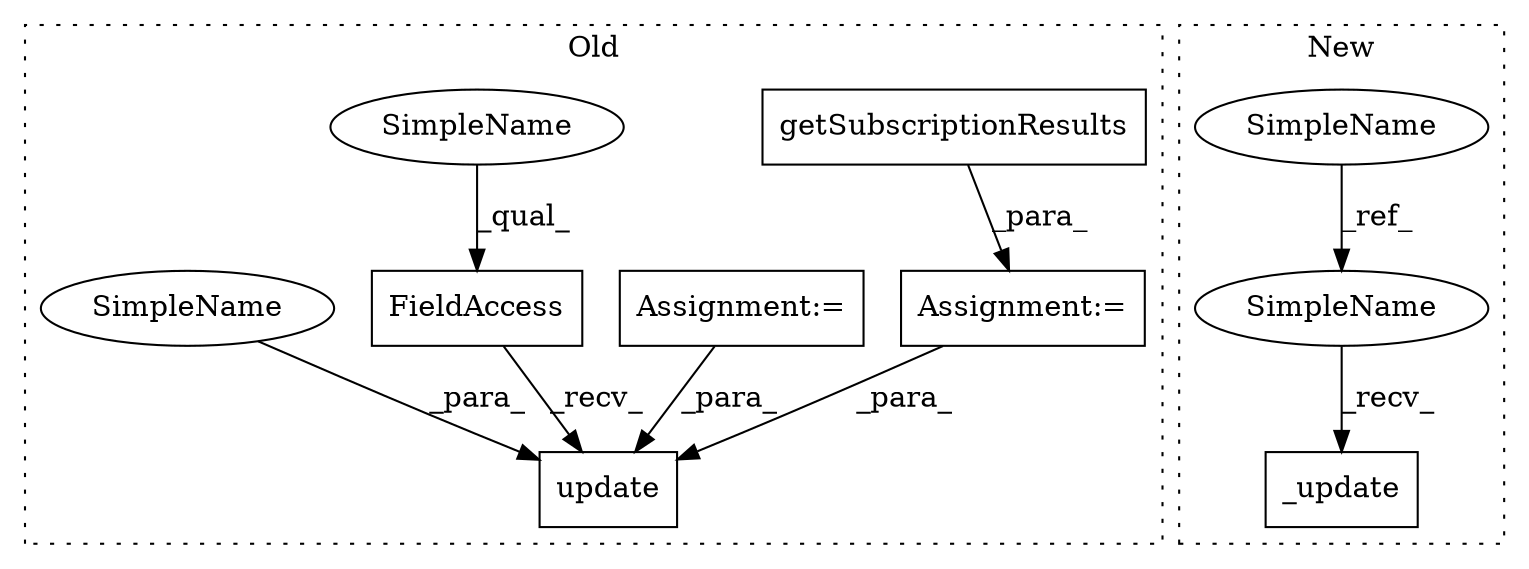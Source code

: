 digraph G {
subgraph cluster0 {
1 [label="getSubscriptionResults" a="32" s="10303" l="24" shape="box"];
3 [label="update" a="32" s="10347,10379" l="7,1" shape="box"];
5 [label="FieldAccess" a="22" s="10333" l="13" shape="box"];
6 [label="Assignment:=" a="7" s="10200" l="1" shape="box"];
7 [label="Assignment:=" a="7" s="10269" l="1" shape="box"];
9 [label="SimpleName" a="42" s="10333" l="4" shape="ellipse"];
10 [label="SimpleName" a="42" s="10375" l="4" shape="ellipse"];
label = "Old";
style="dotted";
}
subgraph cluster1 {
2 [label="_update" a="32" s="9946" l="9" shape="box"];
4 [label="SimpleName" a="42" s="8120" l="4" shape="ellipse"];
8 [label="SimpleName" a="42" s="9941" l="4" shape="ellipse"];
label = "New";
style="dotted";
}
1 -> 7 [label="_para_"];
4 -> 8 [label="_ref_"];
5 -> 3 [label="_recv_"];
6 -> 3 [label="_para_"];
7 -> 3 [label="_para_"];
8 -> 2 [label="_recv_"];
9 -> 5 [label="_qual_"];
10 -> 3 [label="_para_"];
}